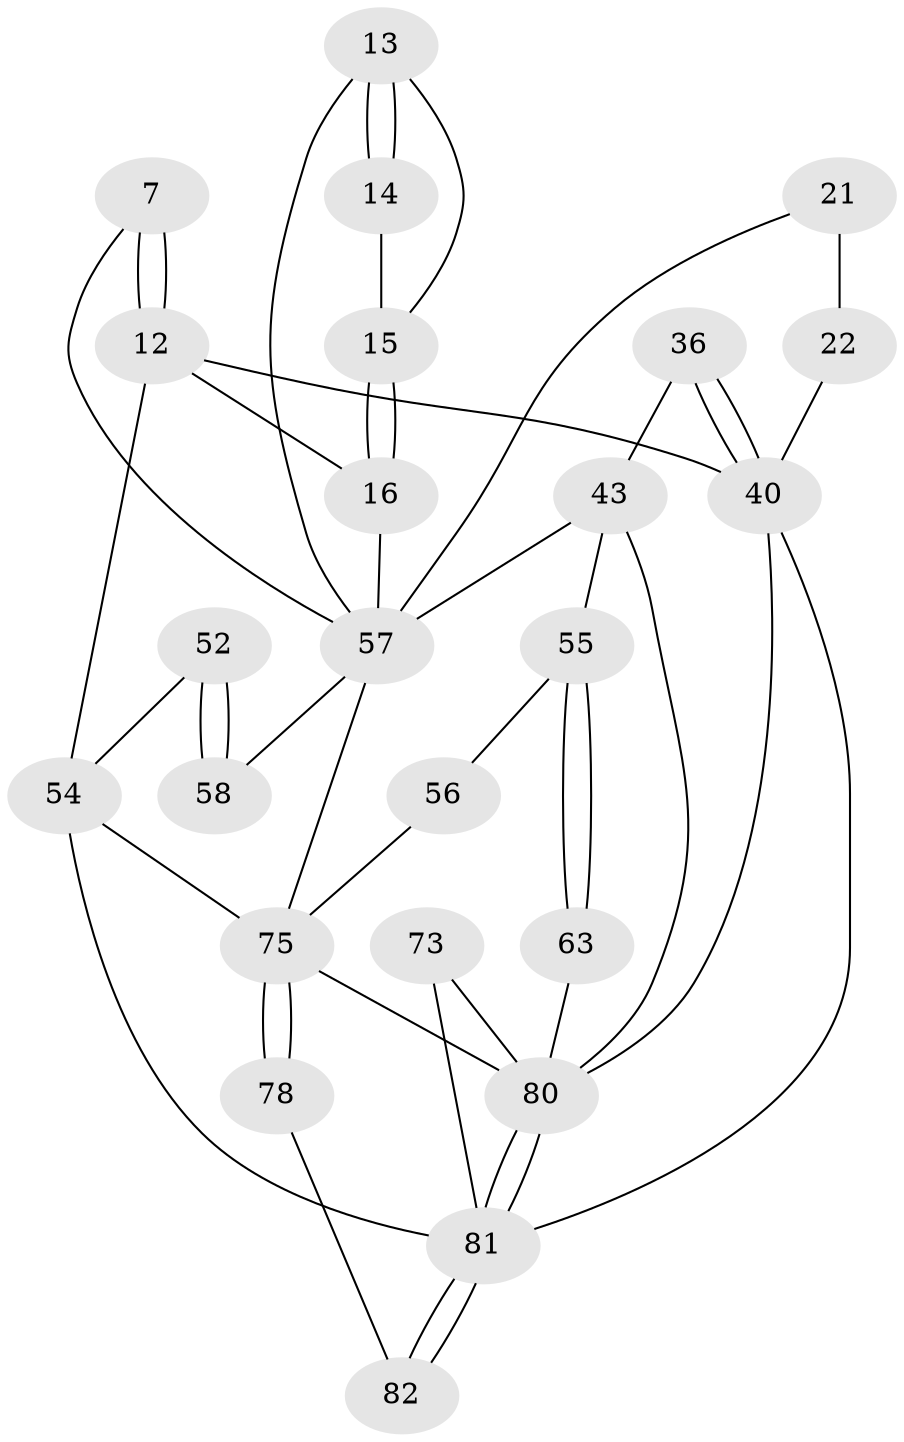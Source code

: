 // original degree distribution, {3: 0.04878048780487805, 6: 0.23170731707317074, 5: 0.5121951219512195, 4: 0.2073170731707317}
// Generated by graph-tools (version 1.1) at 2025/05/03/04/25 22:05:00]
// undirected, 24 vertices, 47 edges
graph export_dot {
graph [start="1"]
  node [color=gray90,style=filled];
  7 [pos="+0.5798262326292012+0"];
  12 [pos="+1+0",super="+2"];
  13 [pos="+0.25352920179545313+0.3118987506977629",super="+11+5"];
  14 [pos="+0.20990093730145087+0.27971481699162826"];
  15 [pos="+0.14167609830988603+0.278258448496776",super="+4"];
  16 [pos="+0+0.4335316517797922",super="+3"];
  21 [pos="+0.6667358780218827+0.20056390111807076"];
  22 [pos="+0.7770982319556691+0.33395887366857696",super="+20"];
  36 [pos="+0.8060750073025872+0.562986537704457",super="+24"];
  40 [pos="+0.813282981017101+0.7462895569510266",super="+39+35+34"];
  43 [pos="+0.2572573222419652+0.7069557833249526",super="+42+41"];
  52 [pos="+0+1"];
  54 [pos="+1+1",super="+53"];
  55 [pos="+0.38936041420633416+0.8141728767297166",super="+50"];
  56 [pos="+0.3740073742132022+0.8137114178065034"];
  57 [pos="+0.14414299815870177+0.8276710154218485",super="+44+18"];
  58 [pos="+0.11111615714469625+0.8426858828392217",super="+51"];
  63 [pos="+0.5229480924407253+0.8464543711638639",super="+62"];
  73 [pos="+0.8218919087752538+0.9523798129709768",super="+72"];
  75 [pos="+0+1",super="+67"];
  78 [pos="+0.3141520182443359+1",super="+76+77"];
  80 [pos="+0.7100168187752556+1",super="+66+65+71+70"];
  81 [pos="+0.7277153174345525+1",super="+79"];
  82 [pos="+0.41427407765428387+1"];
  7 -- 12 [weight=2];
  7 -- 12;
  7 -- 57;
  12 -- 54 [weight=2];
  12 -- 16;
  12 -- 40;
  13 -- 14 [weight=2];
  13 -- 14;
  13 -- 15;
  13 -- 57 [weight=2];
  14 -- 15;
  15 -- 16 [weight=2];
  15 -- 16;
  16 -- 57;
  21 -- 22 [weight=2];
  21 -- 57;
  22 -- 40 [weight=2];
  36 -- 40 [weight=3];
  36 -- 40;
  36 -- 43;
  40 -- 80;
  40 -- 81 [weight=2];
  43 -- 57 [weight=4];
  43 -- 55 [weight=2];
  43 -- 80;
  52 -- 58 [weight=2];
  52 -- 58;
  52 -- 54;
  54 -- 75;
  54 -- 81 [weight=2];
  55 -- 56 [weight=2];
  55 -- 63 [weight=2];
  55 -- 63;
  56 -- 75;
  57 -- 58 [weight=2];
  57 -- 75;
  63 -- 80 [weight=3];
  73 -- 81;
  73 -- 80 [weight=2];
  75 -- 78 [weight=2];
  75 -- 78;
  75 -- 80;
  78 -- 82 [weight=2];
  80 -- 81 [weight=2];
  80 -- 81;
  81 -- 82;
  81 -- 82;
}
